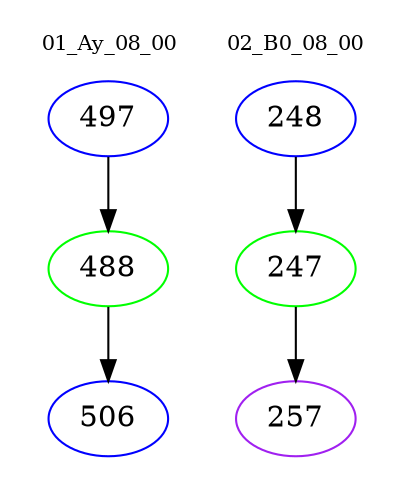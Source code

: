 digraph{
subgraph cluster_0 {
color = white
label = "01_Ay_08_00";
fontsize=10;
T0_497 [label="497", color="blue"]
T0_497 -> T0_488 [color="black"]
T0_488 [label="488", color="green"]
T0_488 -> T0_506 [color="black"]
T0_506 [label="506", color="blue"]
}
subgraph cluster_1 {
color = white
label = "02_B0_08_00";
fontsize=10;
T1_248 [label="248", color="blue"]
T1_248 -> T1_247 [color="black"]
T1_247 [label="247", color="green"]
T1_247 -> T1_257 [color="black"]
T1_257 [label="257", color="purple"]
}
}
